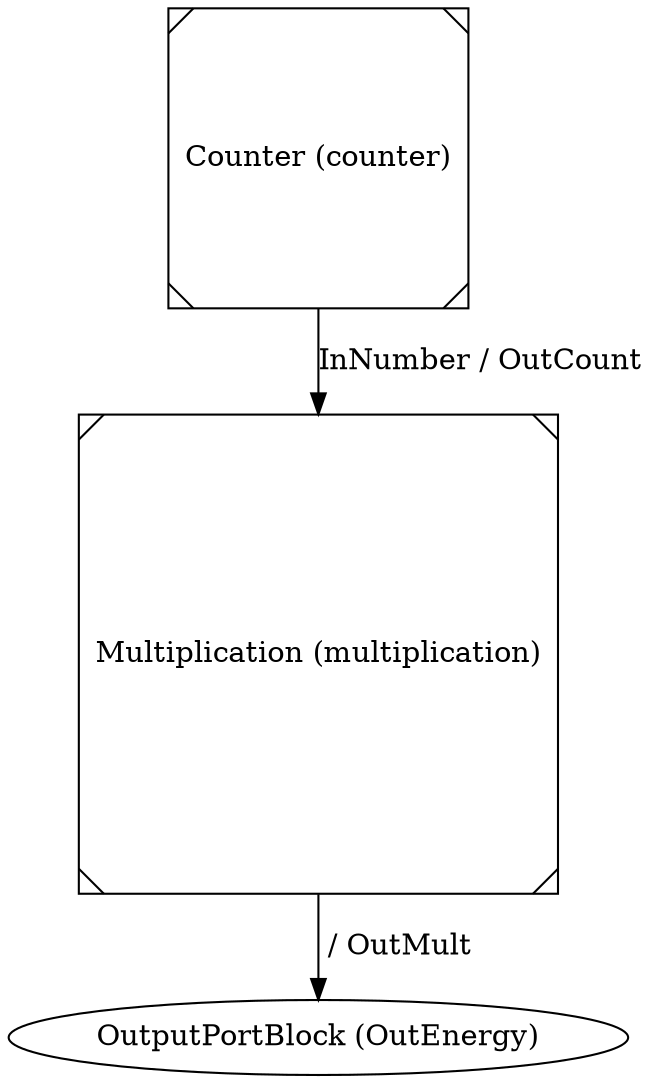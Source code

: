 
digraph graphname {
 OutEnergy [label="OutputPortBlock (OutEnergy)"];
multiplication -> OutEnergy [label=" / OutMult"];
counter [label="Counter (counter)",shape=Msquare];
multiplication [label="Multiplication (multiplication)",shape=Msquare];
counter -> multiplication [label="InNumber / OutCount"];

}